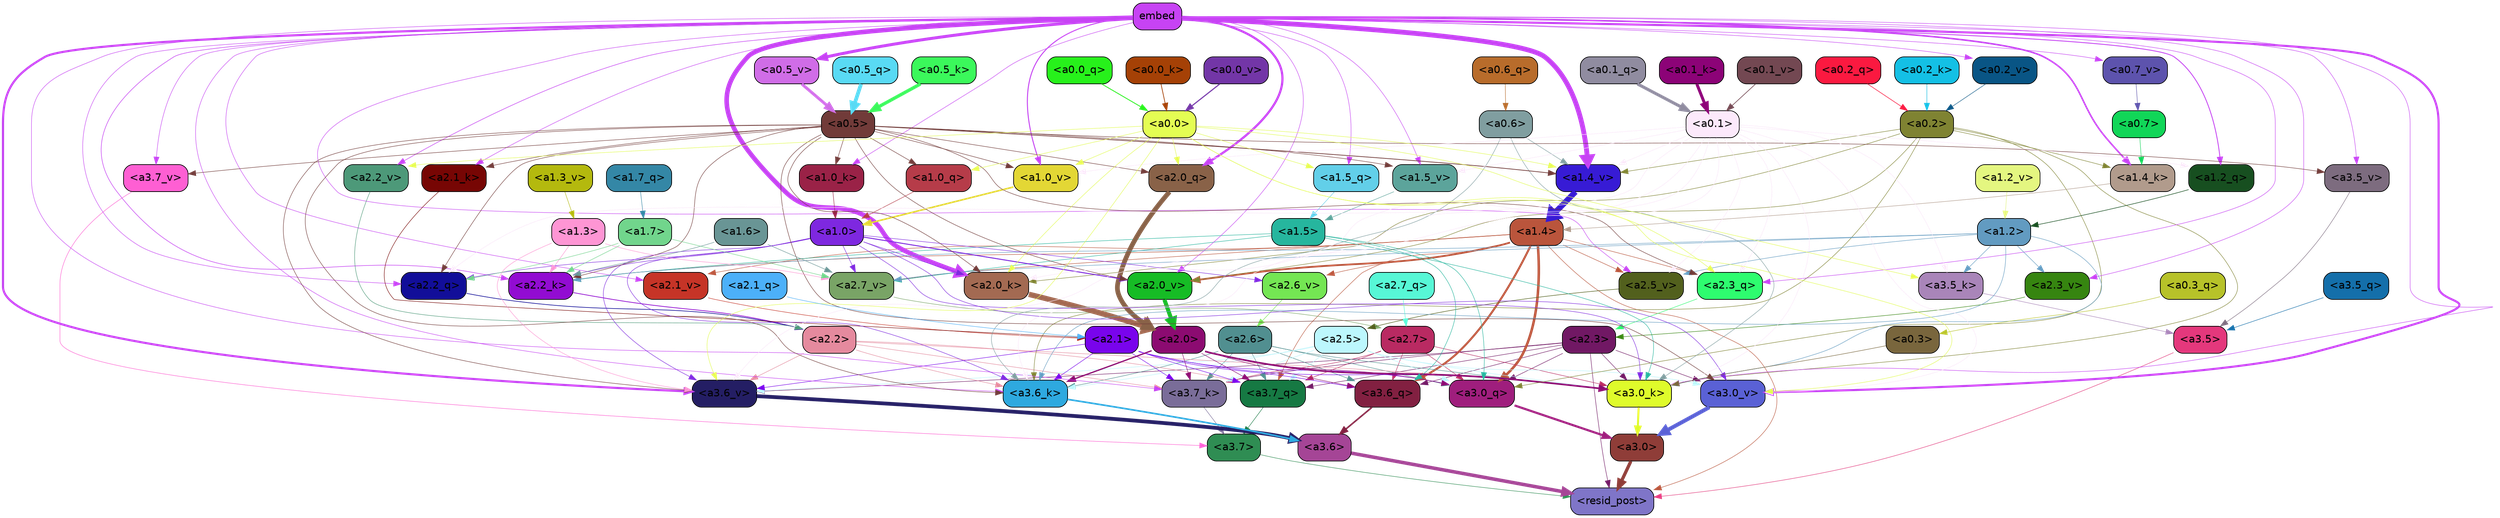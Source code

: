 strict digraph "" {
	graph [bgcolor=transparent,
		layout=dot,
		overlap=false,
		splines=true
	];
	"<a3.7>"	[color=black,
		fillcolor="#2f8d53",
		fontname=Helvetica,
		shape=box,
		style="filled, rounded"];
	"<resid_post>"	[color=black,
		fillcolor="#7f75c8",
		fontname=Helvetica,
		shape=box,
		style="filled, rounded"];
	"<a3.7>" -> "<resid_post>"	[color="#2f8d53",
		penwidth=0.6];
	"<a3.6>"	[color=black,
		fillcolor="#a54596",
		fontname=Helvetica,
		shape=box,
		style="filled, rounded"];
	"<a3.6>" -> "<resid_post>"	[color="#a54596",
		penwidth=4.646730065345764];
	"<a3.5>"	[color=black,
		fillcolor="#e4387c",
		fontname=Helvetica,
		shape=box,
		style="filled, rounded"];
	"<a3.5>" -> "<resid_post>"	[color="#e4387c",
		penwidth=0.6];
	"<a3.0>"	[color=black,
		fillcolor="#8f3d38",
		fontname=Helvetica,
		shape=box,
		style="filled, rounded"];
	"<a3.0>" -> "<resid_post>"	[color="#8f3d38",
		penwidth=4.323132634162903];
	"<a2.3>"	[color=black,
		fillcolor="#711864",
		fontname=Helvetica,
		shape=box,
		style="filled, rounded"];
	"<a2.3>" -> "<resid_post>"	[color="#711864",
		penwidth=0.6];
	"<a3.7_q>"	[color=black,
		fillcolor="#167943",
		fontname=Helvetica,
		shape=box,
		style="filled, rounded"];
	"<a2.3>" -> "<a3.7_q>"	[color="#711864",
		penwidth=0.6];
	"<a3.6_q>"	[color=black,
		fillcolor="#822041",
		fontname=Helvetica,
		shape=box,
		style="filled, rounded"];
	"<a2.3>" -> "<a3.6_q>"	[color="#711864",
		penwidth=0.6];
	"<a3.0_q>"	[color=black,
		fillcolor="#9f1e7d",
		fontname=Helvetica,
		shape=box,
		style="filled, rounded"];
	"<a2.3>" -> "<a3.0_q>"	[color="#711864",
		penwidth=0.6];
	"<a3.7_k>"	[color=black,
		fillcolor="#7a6d99",
		fontname=Helvetica,
		shape=box,
		style="filled, rounded"];
	"<a2.3>" -> "<a3.7_k>"	[color="#711864",
		penwidth=0.6];
	"<a3.0_k>"	[color=black,
		fillcolor="#dffb2b",
		fontname=Helvetica,
		shape=box,
		style="filled, rounded"];
	"<a2.3>" -> "<a3.0_k>"	[color="#711864",
		penwidth=0.6];
	"<a3.6_v>"	[color=black,
		fillcolor="#241e64",
		fontname=Helvetica,
		shape=box,
		style="filled, rounded"];
	"<a2.3>" -> "<a3.6_v>"	[color="#711864",
		penwidth=0.6];
	"<a3.0_v>"	[color=black,
		fillcolor="#5a61d5",
		fontname=Helvetica,
		shape=box,
		style="filled, rounded"];
	"<a2.3>" -> "<a3.0_v>"	[color="#711864",
		penwidth=0.6];
	"<a1.4>"	[color=black,
		fillcolor="#ba553c",
		fontname=Helvetica,
		shape=box,
		style="filled, rounded"];
	"<a1.4>" -> "<resid_post>"	[color="#ba553c",
		penwidth=0.6];
	"<a1.4>" -> "<a3.7_q>"	[color="#ba553c",
		penwidth=0.6];
	"<a1.4>" -> "<a3.6_q>"	[color="#ba553c",
		penwidth=2.700703263282776];
	"<a1.4>" -> "<a3.0_q>"	[color="#ba553c",
		penwidth=3.34255850315094];
	"<a2.3_q>"	[color=black,
		fillcolor="#2efc6f",
		fontname=Helvetica,
		shape=box,
		style="filled, rounded"];
	"<a1.4>" -> "<a2.3_q>"	[color="#ba553c",
		penwidth=0.6];
	"<a2.2_k>"	[color=black,
		fillcolor="#920cd2",
		fontname=Helvetica,
		shape=box,
		style="filled, rounded"];
	"<a1.4>" -> "<a2.2_k>"	[color="#ba553c",
		penwidth=0.6];
	"<a2.7_v>"	[color=black,
		fillcolor="#79a466",
		fontname=Helvetica,
		shape=box,
		style="filled, rounded"];
	"<a1.4>" -> "<a2.7_v>"	[color="#ba553c",
		penwidth=0.6];
	"<a2.6_v>"	[color=black,
		fillcolor="#74e653",
		fontname=Helvetica,
		shape=box,
		style="filled, rounded"];
	"<a1.4>" -> "<a2.6_v>"	[color="#ba553c",
		penwidth=0.6];
	"<a2.5_v>"	[color=black,
		fillcolor="#52601d",
		fontname=Helvetica,
		shape=box,
		style="filled, rounded"];
	"<a1.4>" -> "<a2.5_v>"	[color="#ba553c",
		penwidth=0.6];
	"<a2.1_v>"	[color=black,
		fillcolor="#c63427",
		fontname=Helvetica,
		shape=box,
		style="filled, rounded"];
	"<a1.4>" -> "<a2.1_v>"	[color="#ba553c",
		penwidth=0.6];
	"<a2.0_v>"	[color=black,
		fillcolor="#16bc25",
		fontname=Helvetica,
		shape=box,
		style="filled, rounded"];
	"<a1.4>" -> "<a2.0_v>"	[color="#ba553c",
		penwidth=2.387977123260498];
	"<a3.7_q>" -> "<a3.7>"	[color="#167943",
		penwidth=0.6];
	"<a3.6_q>" -> "<a3.6>"	[color="#822041",
		penwidth=2.03758105635643];
	"<a3.5_q>"	[color=black,
		fillcolor="#146faa",
		fontname=Helvetica,
		shape=box,
		style="filled, rounded"];
	"<a3.5_q>" -> "<a3.5>"	[color="#146faa",
		penwidth=0.6];
	"<a3.0_q>" -> "<a3.0>"	[color="#9f1e7d",
		penwidth=2.8638100624084473];
	"<a3.7_k>" -> "<a3.7>"	[color="#7a6d99",
		penwidth=0.6];
	"<a3.6_k>"	[color=black,
		fillcolor="#2ea9df",
		fontname=Helvetica,
		shape=box,
		style="filled, rounded"];
	"<a3.6_k>" -> "<a3.6>"	[color="#2ea9df",
		penwidth=2.174198240041733];
	"<a3.5_k>"	[color=black,
		fillcolor="#a985b9",
		fontname=Helvetica,
		shape=box,
		style="filled, rounded"];
	"<a3.5_k>" -> "<a3.5>"	[color="#a985b9",
		penwidth=0.6];
	"<a3.0_k>" -> "<a3.0>"	[color="#dffb2b",
		penwidth=2.6274144649505615];
	"<a3.7_v>"	[color=black,
		fillcolor="#fe5fd3",
		fontname=Helvetica,
		shape=box,
		style="filled, rounded"];
	"<a3.7_v>" -> "<a3.7>"	[color="#fe5fd3",
		penwidth=0.6];
	"<a3.6_v>" -> "<a3.6>"	[color="#241e64",
		penwidth=5.002329230308533];
	"<a3.5_v>"	[color=black,
		fillcolor="#7d6c7f",
		fontname=Helvetica,
		shape=box,
		style="filled, rounded"];
	"<a3.5_v>" -> "<a3.5>"	[color="#7d6c7f",
		penwidth=0.6];
	"<a3.0_v>" -> "<a3.0>"	[color="#5a61d5",
		penwidth=5.188832879066467];
	"<a2.7>"	[color=black,
		fillcolor="#b92a62",
		fontname=Helvetica,
		shape=box,
		style="filled, rounded"];
	"<a2.7>" -> "<a3.7_q>"	[color="#b92a62",
		penwidth=0.6];
	"<a2.7>" -> "<a3.6_q>"	[color="#b92a62",
		penwidth=0.6];
	"<a2.7>" -> "<a3.0_q>"	[color="#b92a62",
		penwidth=0.6];
	"<a2.7>" -> "<a3.7_k>"	[color="#b92a62",
		penwidth=0.6];
	"<a2.7>" -> "<a3.0_k>"	[color="#b92a62",
		penwidth=0.6];
	"<a2.6>"	[color=black,
		fillcolor="#518f90",
		fontname=Helvetica,
		shape=box,
		style="filled, rounded"];
	"<a2.6>" -> "<a3.7_q>"	[color="#518f90",
		penwidth=0.6];
	"<a2.6>" -> "<a3.6_q>"	[color="#518f90",
		penwidth=0.6];
	"<a2.6>" -> "<a3.0_q>"	[color="#518f90",
		penwidth=0.6];
	"<a2.6>" -> "<a3.7_k>"	[color="#518f90",
		penwidth=0.6];
	"<a2.6>" -> "<a3.6_k>"	[color="#518f90",
		penwidth=0.6];
	"<a2.6>" -> "<a3.0_k>"	[color="#518f90",
		penwidth=0.6];
	"<a2.5>"	[color=black,
		fillcolor="#bcf7fd",
		fontname=Helvetica,
		shape=box,
		style="filled, rounded"];
	"<a2.5>" -> "<a3.7_q>"	[color="#bcf7fd",
		penwidth=0.6];
	"<a2.5>" -> "<a3.0_q>"	[color="#bcf7fd",
		penwidth=0.6];
	"<a2.5>" -> "<a3.7_k>"	[color="#bcf7fd",
		penwidth=0.6];
	"<a2.5>" -> "<a3.6_k>"	[color="#bcf7fd",
		penwidth=0.6];
	"<a2.5>" -> "<a3.0_k>"	[color="#bcf7fd",
		penwidth=0.6];
	"<a2.5>" -> "<a3.6_v>"	[color="#bcf7fd",
		penwidth=0.6];
	"<a2.5>" -> "<a3.0_v>"	[color="#bcf7fd",
		penwidth=0.6];
	"<a2.2>"	[color=black,
		fillcolor="#e58a9e",
		fontname=Helvetica,
		shape=box,
		style="filled, rounded"];
	"<a2.2>" -> "<a3.7_q>"	[color="#e58a9e",
		penwidth=0.6];
	"<a2.2>" -> "<a3.7_k>"	[color="#e58a9e",
		penwidth=0.6];
	"<a2.2>" -> "<a3.6_k>"	[color="#e58a9e",
		penwidth=0.6];
	"<a2.2>" -> "<a3.0_k>"	[color="#e58a9e",
		penwidth=0.6];
	"<a2.2>" -> "<a3.6_v>"	[color="#e58a9e",
		penwidth=0.6];
	"<a2.1>"	[color=black,
		fillcolor="#7904ec",
		fontname=Helvetica,
		shape=box,
		style="filled, rounded"];
	"<a2.1>" -> "<a3.7_q>"	[color="#7904ec",
		penwidth=0.6];
	"<a2.1>" -> "<a3.6_q>"	[color="#7904ec",
		penwidth=0.6];
	"<a2.1>" -> "<a3.0_q>"	[color="#7904ec",
		penwidth=0.6];
	"<a2.1>" -> "<a3.7_k>"	[color="#7904ec",
		penwidth=0.6];
	"<a2.1>" -> "<a3.6_k>"	[color="#7904ec",
		penwidth=0.6];
	"<a2.1>" -> "<a3.0_k>"	[color="#7904ec",
		penwidth=0.6];
	"<a2.1>" -> "<a3.6_v>"	[color="#7904ec",
		penwidth=0.6];
	"<a2.0>"	[color=black,
		fillcolor="#8c0b71",
		fontname=Helvetica,
		shape=box,
		style="filled, rounded"];
	"<a2.0>" -> "<a3.7_q>"	[color="#8c0b71",
		penwidth=0.6];
	"<a2.0>" -> "<a3.6_q>"	[color="#8c0b71",
		penwidth=0.6];
	"<a2.0>" -> "<a3.0_q>"	[color="#8c0b71",
		penwidth=0.6];
	"<a2.0>" -> "<a3.7_k>"	[color="#8c0b71",
		penwidth=0.6];
	"<a2.0>" -> "<a3.6_k>"	[color="#8c0b71",
		penwidth=1.6454488784074783];
	"<a2.0>" -> "<a3.0_k>"	[color="#8c0b71",
		penwidth=2.2218968719244003];
	"<a1.5>"	[color=black,
		fillcolor="#26b69e",
		fontname=Helvetica,
		shape=box,
		style="filled, rounded"];
	"<a1.5>" -> "<a3.6_q>"	[color="#26b69e",
		penwidth=0.6];
	"<a1.5>" -> "<a3.0_q>"	[color="#26b69e",
		penwidth=0.6];
	"<a1.5>" -> "<a3.0_k>"	[color="#26b69e",
		penwidth=0.6];
	"<a1.5>" -> "<a2.2_k>"	[color="#26b69e",
		penwidth=0.6];
	"<a1.5>" -> "<a2.7_v>"	[color="#26b69e",
		penwidth=0.6];
	"<a0.2>"	[color=black,
		fillcolor="#7f8332",
		fontname=Helvetica,
		shape=box,
		style="filled, rounded"];
	"<a0.2>" -> "<a3.0_q>"	[color="#7f8332",
		penwidth=0.6];
	"<a0.2>" -> "<a3.6_k>"	[color="#7f8332",
		penwidth=0.6];
	"<a0.2>" -> "<a3.0_k>"	[color="#7f8332",
		penwidth=0.6];
	"<a2.0_k>"	[color=black,
		fillcolor="#a36a52",
		fontname=Helvetica,
		shape=box,
		style="filled, rounded"];
	"<a0.2>" -> "<a2.0_k>"	[color="#7f8332",
		penwidth=0.6];
	"<a0.2>" -> "<a2.0_v>"	[color="#7f8332",
		penwidth=0.6];
	"<a1.4_k>"	[color=black,
		fillcolor="#b19b8c",
		fontname=Helvetica,
		shape=box,
		style="filled, rounded"];
	"<a0.2>" -> "<a1.4_k>"	[color="#7f8332",
		penwidth=0.6];
	"<a1.4_v>"	[color=black,
		fillcolor="#371bd5",
		fontname=Helvetica,
		shape=box,
		style="filled, rounded"];
	"<a0.2>" -> "<a1.4_v>"	[color="#7f8332",
		penwidth=0.6];
	embed	[color=black,
		fillcolor="#c743f4",
		fontname=Helvetica,
		shape=box,
		style="filled, rounded"];
	embed -> "<a3.7_k>"	[color="#c743f4",
		penwidth=0.6];
	embed -> "<a3.6_k>"	[color="#c743f4",
		penwidth=0.6];
	embed -> "<a3.0_k>"	[color="#c743f4",
		penwidth=0.6];
	embed -> "<a3.7_v>"	[color="#c743f4",
		penwidth=0.6];
	embed -> "<a3.6_v>"	[color="#c743f4",
		penwidth=2.8301228284835815];
	embed -> "<a3.5_v>"	[color="#c743f4",
		penwidth=0.6];
	embed -> "<a3.0_v>"	[color="#c743f4",
		penwidth=2.7660785913467407];
	embed -> "<a2.3_q>"	[color="#c743f4",
		penwidth=0.6];
	"<a2.2_q>"	[color=black,
		fillcolor="#120e99",
		fontname=Helvetica,
		shape=box,
		style="filled, rounded"];
	embed -> "<a2.2_q>"	[color="#c743f4",
		penwidth=0.6];
	"<a2.0_q>"	[color=black,
		fillcolor="#896248",
		fontname=Helvetica,
		shape=box,
		style="filled, rounded"];
	embed -> "<a2.0_q>"	[color="#c743f4",
		penwidth=2.918822765350342];
	embed -> "<a2.2_k>"	[color="#c743f4",
		penwidth=0.7099294662475586];
	"<a2.1_k>"	[color=black,
		fillcolor="#770604",
		fontname=Helvetica,
		shape=box,
		style="filled, rounded"];
	embed -> "<a2.1_k>"	[color="#c743f4",
		penwidth=0.6];
	embed -> "<a2.0_k>"	[color="#c743f4",
		penwidth=6.075345039367676];
	embed -> "<a2.5_v>"	[color="#c743f4",
		penwidth=0.6];
	"<a2.3_v>"	[color=black,
		fillcolor="#368510",
		fontname=Helvetica,
		shape=box,
		style="filled, rounded"];
	embed -> "<a2.3_v>"	[color="#c743f4",
		penwidth=0.6];
	"<a2.2_v>"	[color=black,
		fillcolor="#4d9979",
		fontname=Helvetica,
		shape=box,
		style="filled, rounded"];
	embed -> "<a2.2_v>"	[color="#c743f4",
		penwidth=0.6909599304199219];
	embed -> "<a2.1_v>"	[color="#c743f4",
		penwidth=0.6];
	embed -> "<a2.0_v>"	[color="#c743f4",
		penwidth=0.6];
	"<a1.5_q>"	[color=black,
		fillcolor="#62cfe9",
		fontname=Helvetica,
		shape=box,
		style="filled, rounded"];
	embed -> "<a1.5_q>"	[color="#c743f4",
		penwidth=0.6];
	"<a1.2_q>"	[color=black,
		fillcolor="#174f20",
		fontname=Helvetica,
		shape=box,
		style="filled, rounded"];
	embed -> "<a1.2_q>"	[color="#c743f4",
		penwidth=1.1075286865234375];
	embed -> "<a1.4_k>"	[color="#c743f4",
		penwidth=2.043105125427246];
	"<a1.0_k>"	[color=black,
		fillcolor="#9a2247",
		fontname=Helvetica,
		shape=box,
		style="filled, rounded"];
	embed -> "<a1.0_k>"	[color="#c743f4",
		penwidth=0.6];
	"<a1.5_v>"	[color=black,
		fillcolor="#5ca49b",
		fontname=Helvetica,
		shape=box,
		style="filled, rounded"];
	embed -> "<a1.5_v>"	[color="#c743f4",
		penwidth=0.6];
	embed -> "<a1.4_v>"	[color="#c743f4",
		penwidth=6.46385931968689];
	"<a1.0_v>"	[color=black,
		fillcolor="#e3d735",
		fontname=Helvetica,
		shape=box,
		style="filled, rounded"];
	embed -> "<a1.0_v>"	[color="#c743f4",
		penwidth=1.273291826248169];
	"<a0.7_v>"	[color=black,
		fillcolor="#5d53ad",
		fontname=Helvetica,
		shape=box,
		style="filled, rounded"];
	embed -> "<a0.7_v>"	[color="#c743f4",
		penwidth=0.6];
	"<a0.5_v>"	[color=black,
		fillcolor="#d06de7",
		fontname=Helvetica,
		shape=box,
		style="filled, rounded"];
	embed -> "<a0.5_v>"	[color="#c743f4",
		penwidth=3.920696496963501];
	"<a0.2_v>"	[color=black,
		fillcolor="#095585",
		fontname=Helvetica,
		shape=box,
		style="filled, rounded"];
	embed -> "<a0.2_v>"	[color="#c743f4",
		penwidth=0.6];
	"<a1.2>"	[color=black,
		fillcolor="#629bc1",
		fontname=Helvetica,
		shape=box,
		style="filled, rounded"];
	"<a1.2>" -> "<a3.6_k>"	[color="#629bc1",
		penwidth=0.6];
	"<a1.2>" -> "<a3.5_k>"	[color="#629bc1",
		penwidth=0.6];
	"<a1.2>" -> "<a3.0_k>"	[color="#629bc1",
		penwidth=0.6];
	"<a1.2>" -> "<a2.2_k>"	[color="#629bc1",
		penwidth=0.6];
	"<a1.2>" -> "<a2.7_v>"	[color="#629bc1",
		penwidth=0.6];
	"<a1.2>" -> "<a2.5_v>"	[color="#629bc1",
		penwidth=0.6];
	"<a1.2>" -> "<a2.3_v>"	[color="#629bc1",
		penwidth=0.6];
	"<a1.0>"	[color=black,
		fillcolor="#7e28e0",
		fontname=Helvetica,
		shape=box,
		style="filled, rounded"];
	"<a1.0>" -> "<a3.6_k>"	[color="#7e28e0",
		penwidth=0.6];
	"<a1.0>" -> "<a3.0_k>"	[color="#7e28e0",
		penwidth=0.6];
	"<a1.0>" -> "<a3.6_v>"	[color="#7e28e0",
		penwidth=0.6];
	"<a1.0>" -> "<a3.0_v>"	[color="#7e28e0",
		penwidth=0.6];
	"<a1.0>" -> "<a2.2_q>"	[color="#7e28e0",
		penwidth=0.6];
	"<a1.0>" -> "<a2.2_k>"	[color="#7e28e0",
		penwidth=0.6];
	"<a1.0>" -> "<a2.0_k>"	[color="#7e28e0",
		penwidth=0.6];
	"<a1.0>" -> "<a2.7_v>"	[color="#7e28e0",
		penwidth=0.6];
	"<a1.0>" -> "<a2.6_v>"	[color="#7e28e0",
		penwidth=0.6];
	"<a1.0>" -> "<a2.0_v>"	[color="#7e28e0",
		penwidth=1.2435333728790283];
	"<a0.6>"	[color=black,
		fillcolor="#809ea0",
		fontname=Helvetica,
		shape=box,
		style="filled, rounded"];
	"<a0.6>" -> "<a3.6_k>"	[color="#809ea0",
		penwidth=0.6];
	"<a0.6>" -> "<a3.0_k>"	[color="#809ea0",
		penwidth=0.6];
	"<a0.6>" -> "<a1.4_v>"	[color="#809ea0",
		penwidth=0.6];
	"<a0.5>"	[color=black,
		fillcolor="#713b39",
		fontname=Helvetica,
		shape=box,
		style="filled, rounded"];
	"<a0.5>" -> "<a3.6_k>"	[color="#713b39",
		penwidth=0.6];
	"<a0.5>" -> "<a3.7_v>"	[color="#713b39",
		penwidth=0.6];
	"<a0.5>" -> "<a3.6_v>"	[color="#713b39",
		penwidth=0.6];
	"<a0.5>" -> "<a3.5_v>"	[color="#713b39",
		penwidth=0.6];
	"<a0.5>" -> "<a3.0_v>"	[color="#713b39",
		penwidth=0.6124261617660522];
	"<a0.5>" -> "<a2.3_q>"	[color="#713b39",
		penwidth=0.6];
	"<a0.5>" -> "<a2.2_q>"	[color="#713b39",
		penwidth=0.6];
	"<a0.5>" -> "<a2.0_q>"	[color="#713b39",
		penwidth=0.6];
	"<a0.5>" -> "<a2.2_k>"	[color="#713b39",
		penwidth=0.6];
	"<a0.5>" -> "<a2.1_k>"	[color="#713b39",
		penwidth=0.6];
	"<a0.5>" -> "<a2.0_k>"	[color="#713b39",
		penwidth=0.6112704277038574];
	"<a0.5>" -> "<a2.0_v>"	[color="#713b39",
		penwidth=0.6];
	"<a1.0_q>"	[color=black,
		fillcolor="#b63c49",
		fontname=Helvetica,
		shape=box,
		style="filled, rounded"];
	"<a0.5>" -> "<a1.0_q>"	[color="#713b39",
		penwidth=0.6];
	"<a0.5>" -> "<a1.0_k>"	[color="#713b39",
		penwidth=0.6];
	"<a0.5>" -> "<a1.5_v>"	[color="#713b39",
		penwidth=0.6];
	"<a0.5>" -> "<a1.4_v>"	[color="#713b39",
		penwidth=0.9145197868347168];
	"<a0.5>" -> "<a1.0_v>"	[color="#713b39",
		penwidth=0.6];
	"<a0.1>"	[color=black,
		fillcolor="#fce9fb",
		fontname=Helvetica,
		shape=box,
		style="filled, rounded"];
	"<a0.1>" -> "<a3.6_k>"	[color="#fce9fb",
		penwidth=0.6];
	"<a0.1>" -> "<a3.5_k>"	[color="#fce9fb",
		penwidth=0.6];
	"<a0.1>" -> "<a3.0_k>"	[color="#fce9fb",
		penwidth=0.6];
	"<a0.1>" -> "<a3.6_v>"	[color="#fce9fb",
		penwidth=0.6];
	"<a0.1>" -> "<a3.0_v>"	[color="#fce9fb",
		penwidth=0.6];
	"<a0.1>" -> "<a2.3_q>"	[color="#fce9fb",
		penwidth=0.6];
	"<a0.1>" -> "<a2.2_q>"	[color="#fce9fb",
		penwidth=0.6];
	"<a0.1>" -> "<a2.0_k>"	[color="#fce9fb",
		penwidth=0.6];
	"<a0.1>" -> "<a2.5_v>"	[color="#fce9fb",
		penwidth=0.6];
	"<a0.1>" -> "<a1.2_q>"	[color="#fce9fb",
		penwidth=0.6];
	"<a0.1>" -> "<a1.5_v>"	[color="#fce9fb",
		penwidth=0.6];
	"<a0.1>" -> "<a1.4_v>"	[color="#fce9fb",
		penwidth=0.6];
	"<a0.1>" -> "<a1.0_v>"	[color="#fce9fb",
		penwidth=0.6];
	"<a0.0>"	[color=black,
		fillcolor="#e4fd53",
		fontname=Helvetica,
		shape=box,
		style="filled, rounded"];
	"<a0.0>" -> "<a3.5_k>"	[color="#e4fd53",
		penwidth=0.6];
	"<a0.0>" -> "<a3.6_v>"	[color="#e4fd53",
		penwidth=0.6];
	"<a0.0>" -> "<a3.0_v>"	[color="#e4fd53",
		penwidth=0.6];
	"<a0.0>" -> "<a2.3_q>"	[color="#e4fd53",
		penwidth=0.6];
	"<a0.0>" -> "<a2.0_q>"	[color="#e4fd53",
		penwidth=0.6];
	"<a0.0>" -> "<a2.0_k>"	[color="#e4fd53",
		penwidth=0.6];
	"<a0.0>" -> "<a2.2_v>"	[color="#e4fd53",
		penwidth=0.6];
	"<a0.0>" -> "<a1.5_q>"	[color="#e4fd53",
		penwidth=0.6];
	"<a0.0>" -> "<a1.0_q>"	[color="#e4fd53",
		penwidth=0.6];
	"<a0.0>" -> "<a1.4_v>"	[color="#e4fd53",
		penwidth=0.6];
	"<a0.0>" -> "<a1.0_v>"	[color="#e4fd53",
		penwidth=0.6];
	"<a0.3>"	[color=black,
		fillcolor="#79663d",
		fontname=Helvetica,
		shape=box,
		style="filled, rounded"];
	"<a0.3>" -> "<a3.0_k>"	[color="#79663d",
		penwidth=0.6];
	"<a1.3>"	[color=black,
		fillcolor="#fe95d4",
		fontname=Helvetica,
		shape=box,
		style="filled, rounded"];
	"<a1.3>" -> "<a3.6_v>"	[color="#fe95d4",
		penwidth=0.6];
	"<a1.3>" -> "<a2.2_k>"	[color="#fe95d4",
		penwidth=0.6];
	"<a1.3>" -> "<a2.7_v>"	[color="#fe95d4",
		penwidth=0.6];
	"<a2.7_q>"	[color=black,
		fillcolor="#57f7d6",
		fontname=Helvetica,
		shape=box,
		style="filled, rounded"];
	"<a2.7_q>" -> "<a2.7>"	[color="#57f7d6",
		penwidth=0.6];
	"<a2.3_q>" -> "<a2.3>"	[color="#2efc6f",
		penwidth=0.6];
	"<a2.2_q>" -> "<a2.2>"	[color="#120e99",
		penwidth=0.8114519119262695];
	"<a2.1_q>"	[color=black,
		fillcolor="#4cb0f9",
		fontname=Helvetica,
		shape=box,
		style="filled, rounded"];
	"<a2.1_q>" -> "<a2.1>"	[color="#4cb0f9",
		penwidth=0.6];
	"<a2.0_q>" -> "<a2.0>"	[color="#896248",
		penwidth=6.2323237657547];
	"<a2.2_k>" -> "<a2.2>"	[color="#920cd2",
		penwidth=0.9331893920898438];
	"<a2.1_k>" -> "<a2.1>"	[color="#770604",
		penwidth=0.6];
	"<a2.0_k>" -> "<a2.0>"	[color="#a36a52",
		penwidth=7.158664226531982];
	"<a2.7_v>" -> "<a2.7>"	[color="#79a466",
		penwidth=0.6];
	"<a2.6_v>" -> "<a2.6>"	[color="#74e653",
		penwidth=0.6];
	"<a2.5_v>" -> "<a2.5>"	[color="#52601d",
		penwidth=0.6657319068908691];
	"<a2.3_v>" -> "<a2.3>"	[color="#368510",
		penwidth=0.6];
	"<a2.2_v>" -> "<a2.2>"	[color="#4d9979",
		penwidth=0.6];
	"<a2.1_v>" -> "<a2.1>"	[color="#c63427",
		penwidth=0.6];
	"<a2.0_v>" -> "<a2.0>"	[color="#16bc25",
		penwidth=5.380099236965179];
	"<a1.7>"	[color=black,
		fillcolor="#71d58c",
		fontname=Helvetica,
		shape=box,
		style="filled, rounded"];
	"<a1.7>" -> "<a2.2_q>"	[color="#71d58c",
		penwidth=0.6];
	"<a1.7>" -> "<a2.2_k>"	[color="#71d58c",
		penwidth=0.6];
	"<a1.7>" -> "<a2.7_v>"	[color="#71d58c",
		penwidth=0.6];
	"<a1.6>"	[color=black,
		fillcolor="#699595",
		fontname=Helvetica,
		shape=box,
		style="filled, rounded"];
	"<a1.6>" -> "<a2.2_k>"	[color="#699595",
		penwidth=0.6];
	"<a1.6>" -> "<a2.7_v>"	[color="#699595",
		penwidth=0.6];
	"<a1.7_q>"	[color=black,
		fillcolor="#3487a6",
		fontname=Helvetica,
		shape=box,
		style="filled, rounded"];
	"<a1.7_q>" -> "<a1.7>"	[color="#3487a6",
		penwidth=0.6];
	"<a1.5_q>" -> "<a1.5>"	[color="#62cfe9",
		penwidth=0.6];
	"<a1.2_q>" -> "<a1.2>"	[color="#174f20",
		penwidth=0.6965713500976562];
	"<a1.0_q>" -> "<a1.0>"	[color="#b63c49",
		penwidth=0.6];
	"<a1.4_k>" -> "<a1.4>"	[color="#b19b8c",
		penwidth=0.6];
	"<a1.0_k>" -> "<a1.0>"	[color="#9a2247",
		penwidth=0.6];
	"<a1.5_v>" -> "<a1.5>"	[color="#5ca49b",
		penwidth=0.6];
	"<a1.4_v>" -> "<a1.4>"	[color="#371bd5",
		penwidth=7.649995803833008];
	"<a1.3_v>"	[color=black,
		fillcolor="#b4b90e",
		fontname=Helvetica,
		shape=box,
		style="filled, rounded"];
	"<a1.3_v>" -> "<a1.3>"	[color="#b4b90e",
		penwidth=0.6];
	"<a1.2_v>"	[color=black,
		fillcolor="#e4f680",
		fontname=Helvetica,
		shape=box,
		style="filled, rounded"];
	"<a1.2_v>" -> "<a1.2>"	[color="#e4f680",
		penwidth=0.6];
	"<a1.0_v>" -> "<a1.0>"	[color="#e3d735",
		penwidth=2.050852060317993];
	"<a0.7>"	[color=black,
		fillcolor="#11d658",
		fontname=Helvetica,
		shape=box,
		style="filled, rounded"];
	"<a0.7>" -> "<a1.4_k>"	[color="#11d658",
		penwidth=0.6];
	"<a0.6_q>"	[color=black,
		fillcolor="#b86c2b",
		fontname=Helvetica,
		shape=box,
		style="filled, rounded"];
	"<a0.6_q>" -> "<a0.6>"	[color="#b86c2b",
		penwidth=0.6];
	"<a0.5_q>"	[color=black,
		fillcolor="#59daf4",
		fontname=Helvetica,
		shape=box,
		style="filled, rounded"];
	"<a0.5_q>" -> "<a0.5>"	[color="#59daf4",
		penwidth=4.9415271282196045];
	"<a0.3_q>"	[color=black,
		fillcolor="#b7c229",
		fontname=Helvetica,
		shape=box,
		style="filled, rounded"];
	"<a0.3_q>" -> "<a0.3>"	[color="#b7c229",
		penwidth=0.6];
	"<a0.2_q>"	[color=black,
		fillcolor="#fb1940",
		fontname=Helvetica,
		shape=box,
		style="filled, rounded"];
	"<a0.2_q>" -> "<a0.2>"	[color="#fb1940",
		penwidth=0.7393593788146973];
	"<a0.1_q>"	[color=black,
		fillcolor="#908ca0",
		fontname=Helvetica,
		shape=box,
		style="filled, rounded"];
	"<a0.1_q>" -> "<a0.1>"	[color="#908ca0",
		penwidth=4.0437469482421875];
	"<a0.0_q>"	[color=black,
		fillcolor="#27f11b",
		fontname=Helvetica,
		shape=box,
		style="filled, rounded"];
	"<a0.0_q>" -> "<a0.0>"	[color="#27f11b",
		penwidth=1.0526800155639648];
	"<a0.5_k>"	[color=black,
		fillcolor="#3bf85b",
		fontname=Helvetica,
		shape=box,
		style="filled, rounded"];
	"<a0.5_k>" -> "<a0.5>"	[color="#3bf85b",
		penwidth=4.382697105407715];
	"<a0.2_k>"	[color=black,
		fillcolor="#14c0e5",
		fontname=Helvetica,
		shape=box,
		style="filled, rounded"];
	"<a0.2_k>" -> "<a0.2>"	[color="#14c0e5",
		penwidth=0.6394491195678711];
	"<a0.1_k>"	[color=black,
		fillcolor="#8c0377",
		fontname=Helvetica,
		shape=box,
		style="filled, rounded"];
	"<a0.1_k>" -> "<a0.1>"	[color="#8c0377",
		penwidth=3.9428932666778564];
	"<a0.0_k>"	[color=black,
		fillcolor="#a54106",
		fontname=Helvetica,
		shape=box,
		style="filled, rounded"];
	"<a0.0_k>" -> "<a0.0>"	[color="#a54106",
		penwidth=0.9280776977539062];
	"<a0.7_v>" -> "<a0.7>"	[color="#5d53ad",
		penwidth=0.6];
	"<a0.5_v>" -> "<a0.5>"	[color="#d06de7",
		penwidth=3.8846328258514404];
	"<a0.2_v>" -> "<a0.2>"	[color="#095585",
		penwidth=0.6];
	"<a0.1_v>"	[color=black,
		fillcolor="#734852",
		fontname=Helvetica,
		shape=box,
		style="filled, rounded"];
	"<a0.1_v>" -> "<a0.1>"	[color="#734852",
		penwidth=0.8284716606140137];
	"<a0.0_v>"	[color=black,
		fillcolor="#7336a7",
		fontname=Helvetica,
		shape=box,
		style="filled, rounded"];
	"<a0.0_v>" -> "<a0.0>"	[color="#7336a7",
		penwidth=1.44976806640625];
}
